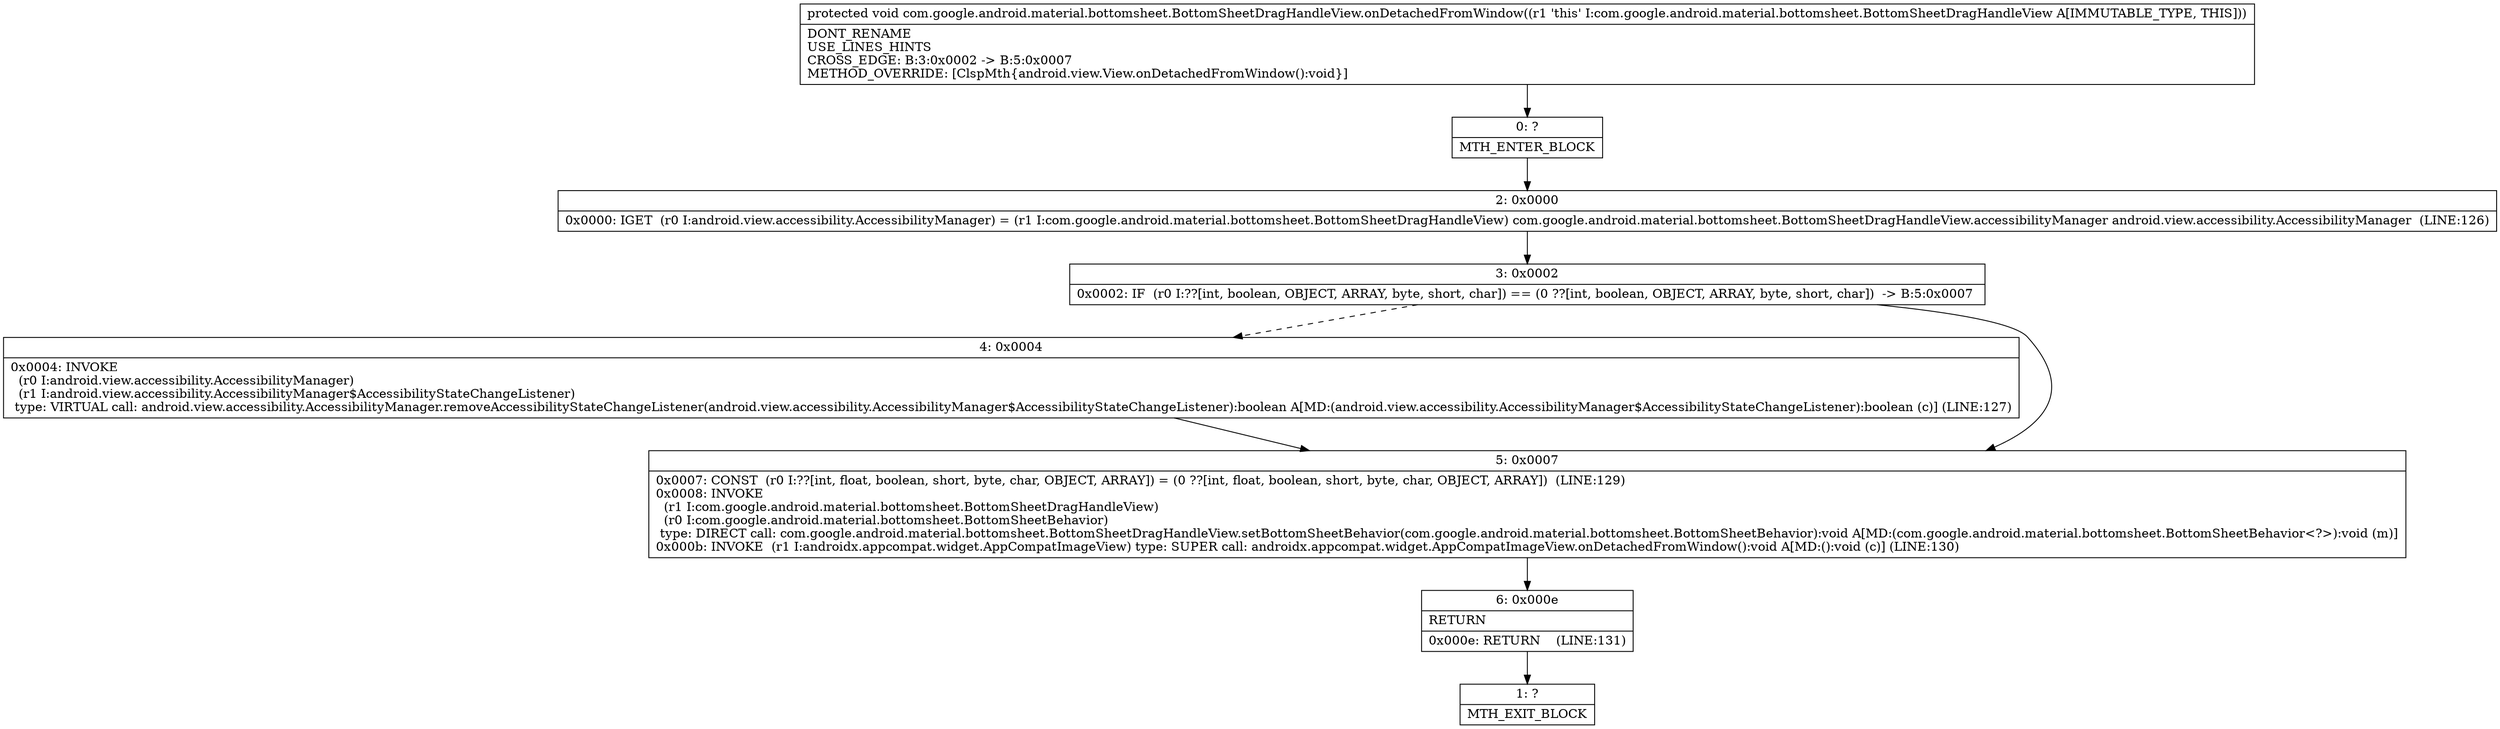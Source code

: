 digraph "CFG forcom.google.android.material.bottomsheet.BottomSheetDragHandleView.onDetachedFromWindow()V" {
Node_0 [shape=record,label="{0\:\ ?|MTH_ENTER_BLOCK\l}"];
Node_2 [shape=record,label="{2\:\ 0x0000|0x0000: IGET  (r0 I:android.view.accessibility.AccessibilityManager) = (r1 I:com.google.android.material.bottomsheet.BottomSheetDragHandleView) com.google.android.material.bottomsheet.BottomSheetDragHandleView.accessibilityManager android.view.accessibility.AccessibilityManager  (LINE:126)\l}"];
Node_3 [shape=record,label="{3\:\ 0x0002|0x0002: IF  (r0 I:??[int, boolean, OBJECT, ARRAY, byte, short, char]) == (0 ??[int, boolean, OBJECT, ARRAY, byte, short, char])  \-\> B:5:0x0007 \l}"];
Node_4 [shape=record,label="{4\:\ 0x0004|0x0004: INVOKE  \l  (r0 I:android.view.accessibility.AccessibilityManager)\l  (r1 I:android.view.accessibility.AccessibilityManager$AccessibilityStateChangeListener)\l type: VIRTUAL call: android.view.accessibility.AccessibilityManager.removeAccessibilityStateChangeListener(android.view.accessibility.AccessibilityManager$AccessibilityStateChangeListener):boolean A[MD:(android.view.accessibility.AccessibilityManager$AccessibilityStateChangeListener):boolean (c)] (LINE:127)\l}"];
Node_5 [shape=record,label="{5\:\ 0x0007|0x0007: CONST  (r0 I:??[int, float, boolean, short, byte, char, OBJECT, ARRAY]) = (0 ??[int, float, boolean, short, byte, char, OBJECT, ARRAY])  (LINE:129)\l0x0008: INVOKE  \l  (r1 I:com.google.android.material.bottomsheet.BottomSheetDragHandleView)\l  (r0 I:com.google.android.material.bottomsheet.BottomSheetBehavior)\l type: DIRECT call: com.google.android.material.bottomsheet.BottomSheetDragHandleView.setBottomSheetBehavior(com.google.android.material.bottomsheet.BottomSheetBehavior):void A[MD:(com.google.android.material.bottomsheet.BottomSheetBehavior\<?\>):void (m)]\l0x000b: INVOKE  (r1 I:androidx.appcompat.widget.AppCompatImageView) type: SUPER call: androidx.appcompat.widget.AppCompatImageView.onDetachedFromWindow():void A[MD:():void (c)] (LINE:130)\l}"];
Node_6 [shape=record,label="{6\:\ 0x000e|RETURN\l|0x000e: RETURN    (LINE:131)\l}"];
Node_1 [shape=record,label="{1\:\ ?|MTH_EXIT_BLOCK\l}"];
MethodNode[shape=record,label="{protected void com.google.android.material.bottomsheet.BottomSheetDragHandleView.onDetachedFromWindow((r1 'this' I:com.google.android.material.bottomsheet.BottomSheetDragHandleView A[IMMUTABLE_TYPE, THIS]))  | DONT_RENAME\lUSE_LINES_HINTS\lCROSS_EDGE: B:3:0x0002 \-\> B:5:0x0007\lMETHOD_OVERRIDE: [ClspMth\{android.view.View.onDetachedFromWindow():void\}]\l}"];
MethodNode -> Node_0;Node_0 -> Node_2;
Node_2 -> Node_3;
Node_3 -> Node_4[style=dashed];
Node_3 -> Node_5;
Node_4 -> Node_5;
Node_5 -> Node_6;
Node_6 -> Node_1;
}

